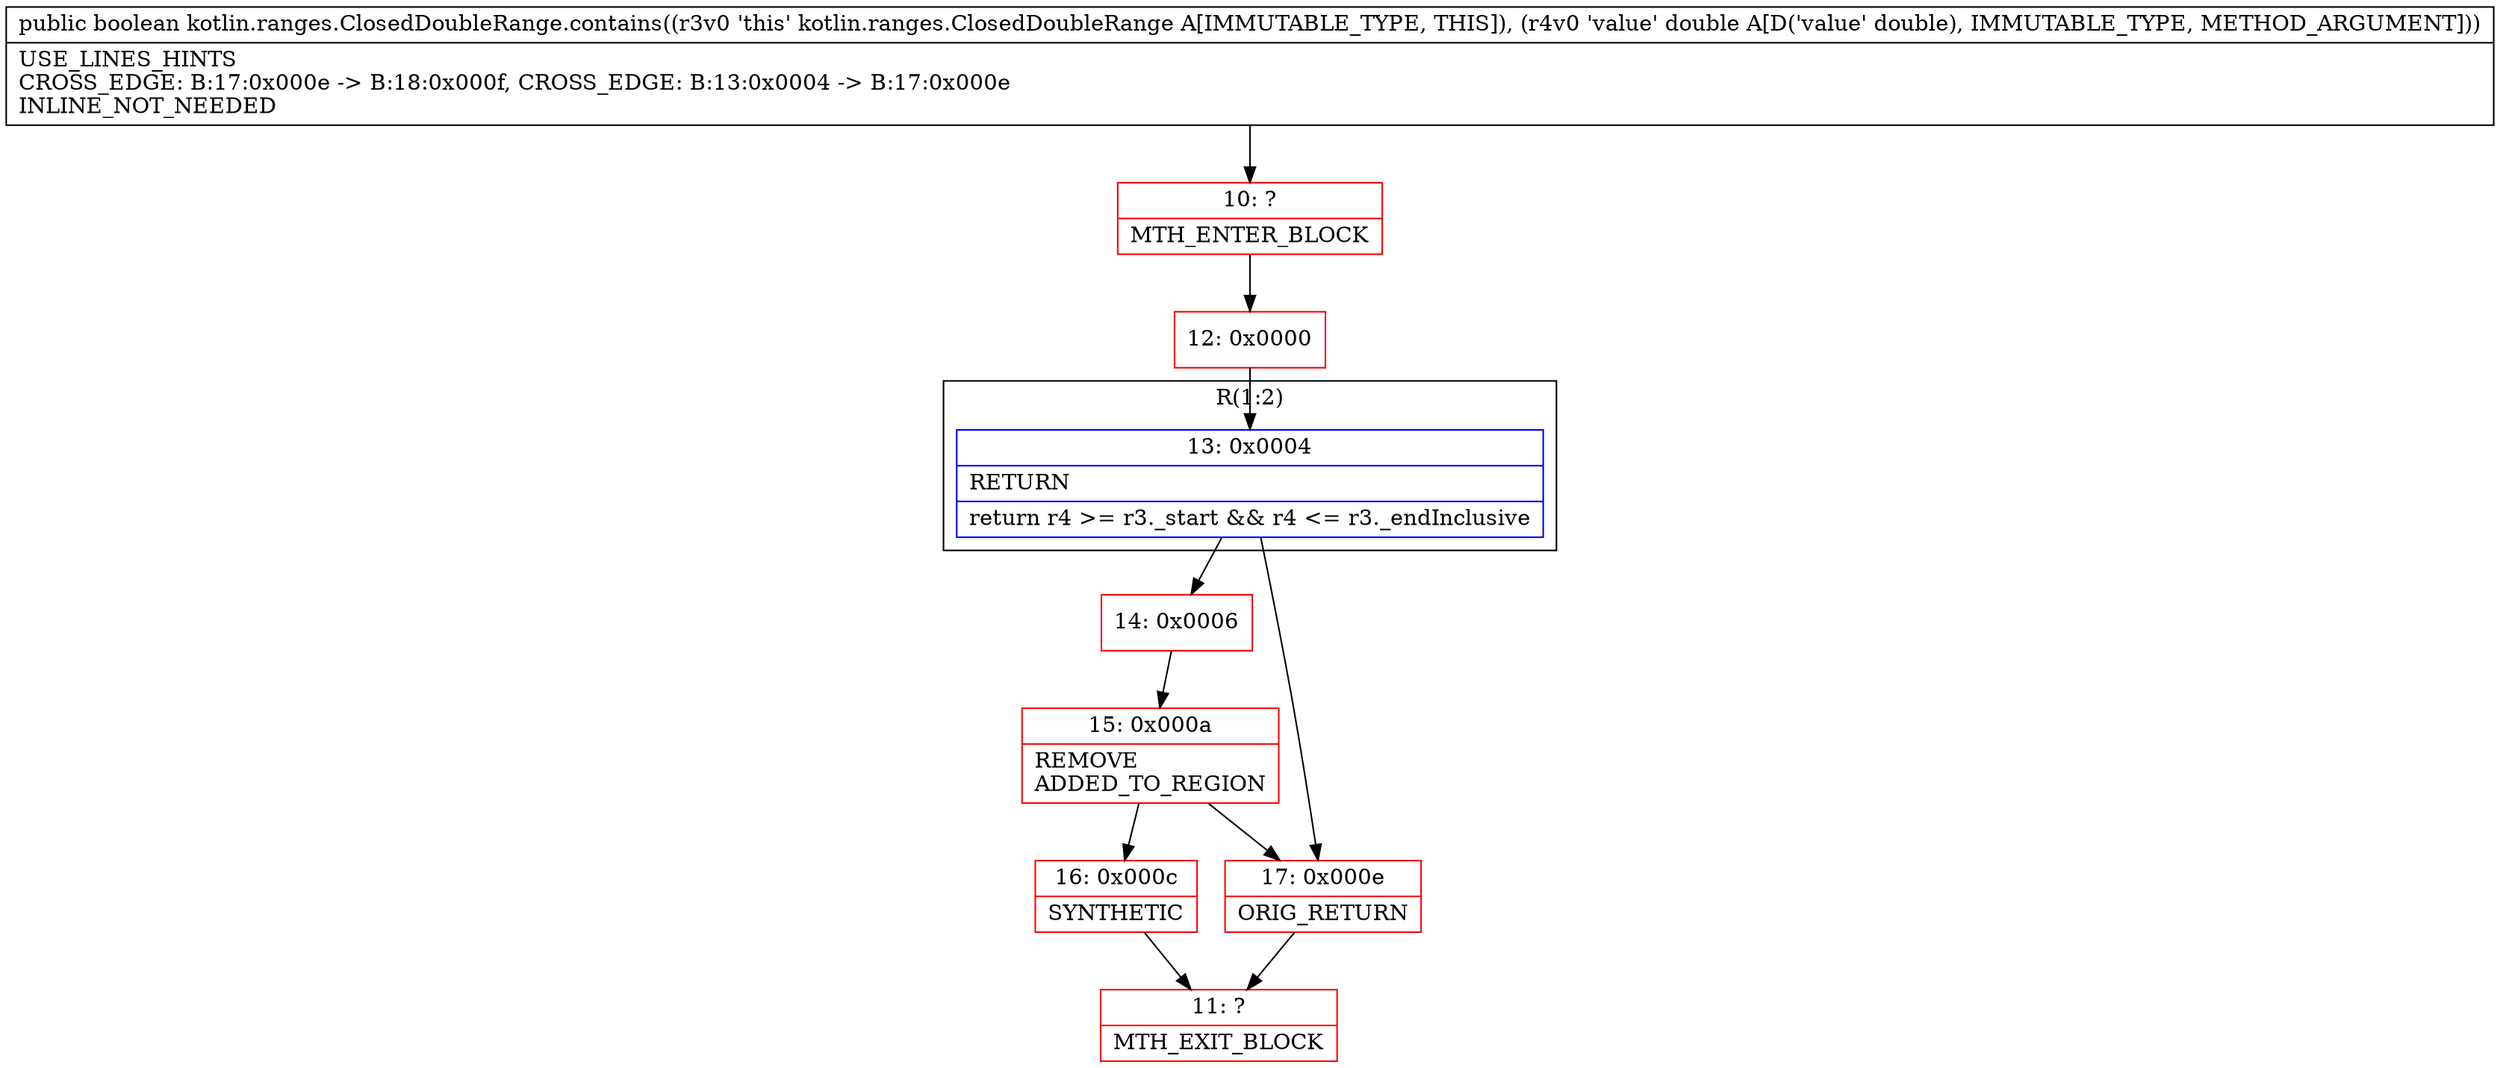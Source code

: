 digraph "CFG forkotlin.ranges.ClosedDoubleRange.contains(D)Z" {
subgraph cluster_Region_2058529521 {
label = "R(1:2)";
node [shape=record,color=blue];
Node_13 [shape=record,label="{13\:\ 0x0004|RETURN\l|return r4 \>= r3._start && r4 \<= r3._endInclusive\l}"];
}
Node_10 [shape=record,color=red,label="{10\:\ ?|MTH_ENTER_BLOCK\l}"];
Node_12 [shape=record,color=red,label="{12\:\ 0x0000}"];
Node_14 [shape=record,color=red,label="{14\:\ 0x0006}"];
Node_15 [shape=record,color=red,label="{15\:\ 0x000a|REMOVE\lADDED_TO_REGION\l}"];
Node_16 [shape=record,color=red,label="{16\:\ 0x000c|SYNTHETIC\l}"];
Node_11 [shape=record,color=red,label="{11\:\ ?|MTH_EXIT_BLOCK\l}"];
Node_17 [shape=record,color=red,label="{17\:\ 0x000e|ORIG_RETURN\l}"];
MethodNode[shape=record,label="{public boolean kotlin.ranges.ClosedDoubleRange.contains((r3v0 'this' kotlin.ranges.ClosedDoubleRange A[IMMUTABLE_TYPE, THIS]), (r4v0 'value' double A[D('value' double), IMMUTABLE_TYPE, METHOD_ARGUMENT]))  | USE_LINES_HINTS\lCROSS_EDGE: B:17:0x000e \-\> B:18:0x000f, CROSS_EDGE: B:13:0x0004 \-\> B:17:0x000e\lINLINE_NOT_NEEDED\l}"];
MethodNode -> Node_10;Node_13 -> Node_14;
Node_13 -> Node_17;
Node_10 -> Node_12;
Node_12 -> Node_13;
Node_14 -> Node_15;
Node_15 -> Node_16;
Node_15 -> Node_17;
Node_16 -> Node_11;
Node_17 -> Node_11;
}

